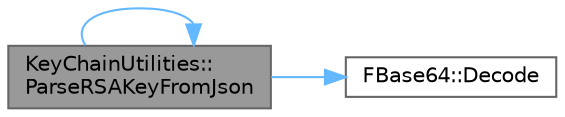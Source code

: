 digraph "KeyChainUtilities::ParseRSAKeyFromJson"
{
 // INTERACTIVE_SVG=YES
 // LATEX_PDF_SIZE
  bgcolor="transparent";
  edge [fontname=Helvetica,fontsize=10,labelfontname=Helvetica,labelfontsize=10];
  node [fontname=Helvetica,fontsize=10,shape=box,height=0.2,width=0.4];
  rankdir="LR";
  Node1 [id="Node000001",label="KeyChainUtilities::\lParseRSAKeyFromJson",height=0.2,width=0.4,color="gray40", fillcolor="grey60", style="filled", fontcolor="black",tooltip=" "];
  Node1 -> Node2 [id="edge1_Node000001_Node000002",color="steelblue1",style="solid",tooltip=" "];
  Node2 [id="Node000002",label="FBase64::Decode",height=0.2,width=0.4,color="grey40", fillcolor="white", style="filled",URL="$d1/dec/structFBase64.html#acb000b81007d1b863f01aa0611f49dad",tooltip="Decodes a Base64 string into a FString."];
  Node1 -> Node1 [id="edge2_Node000001_Node000001",color="steelblue1",style="solid",tooltip=" "];
}
